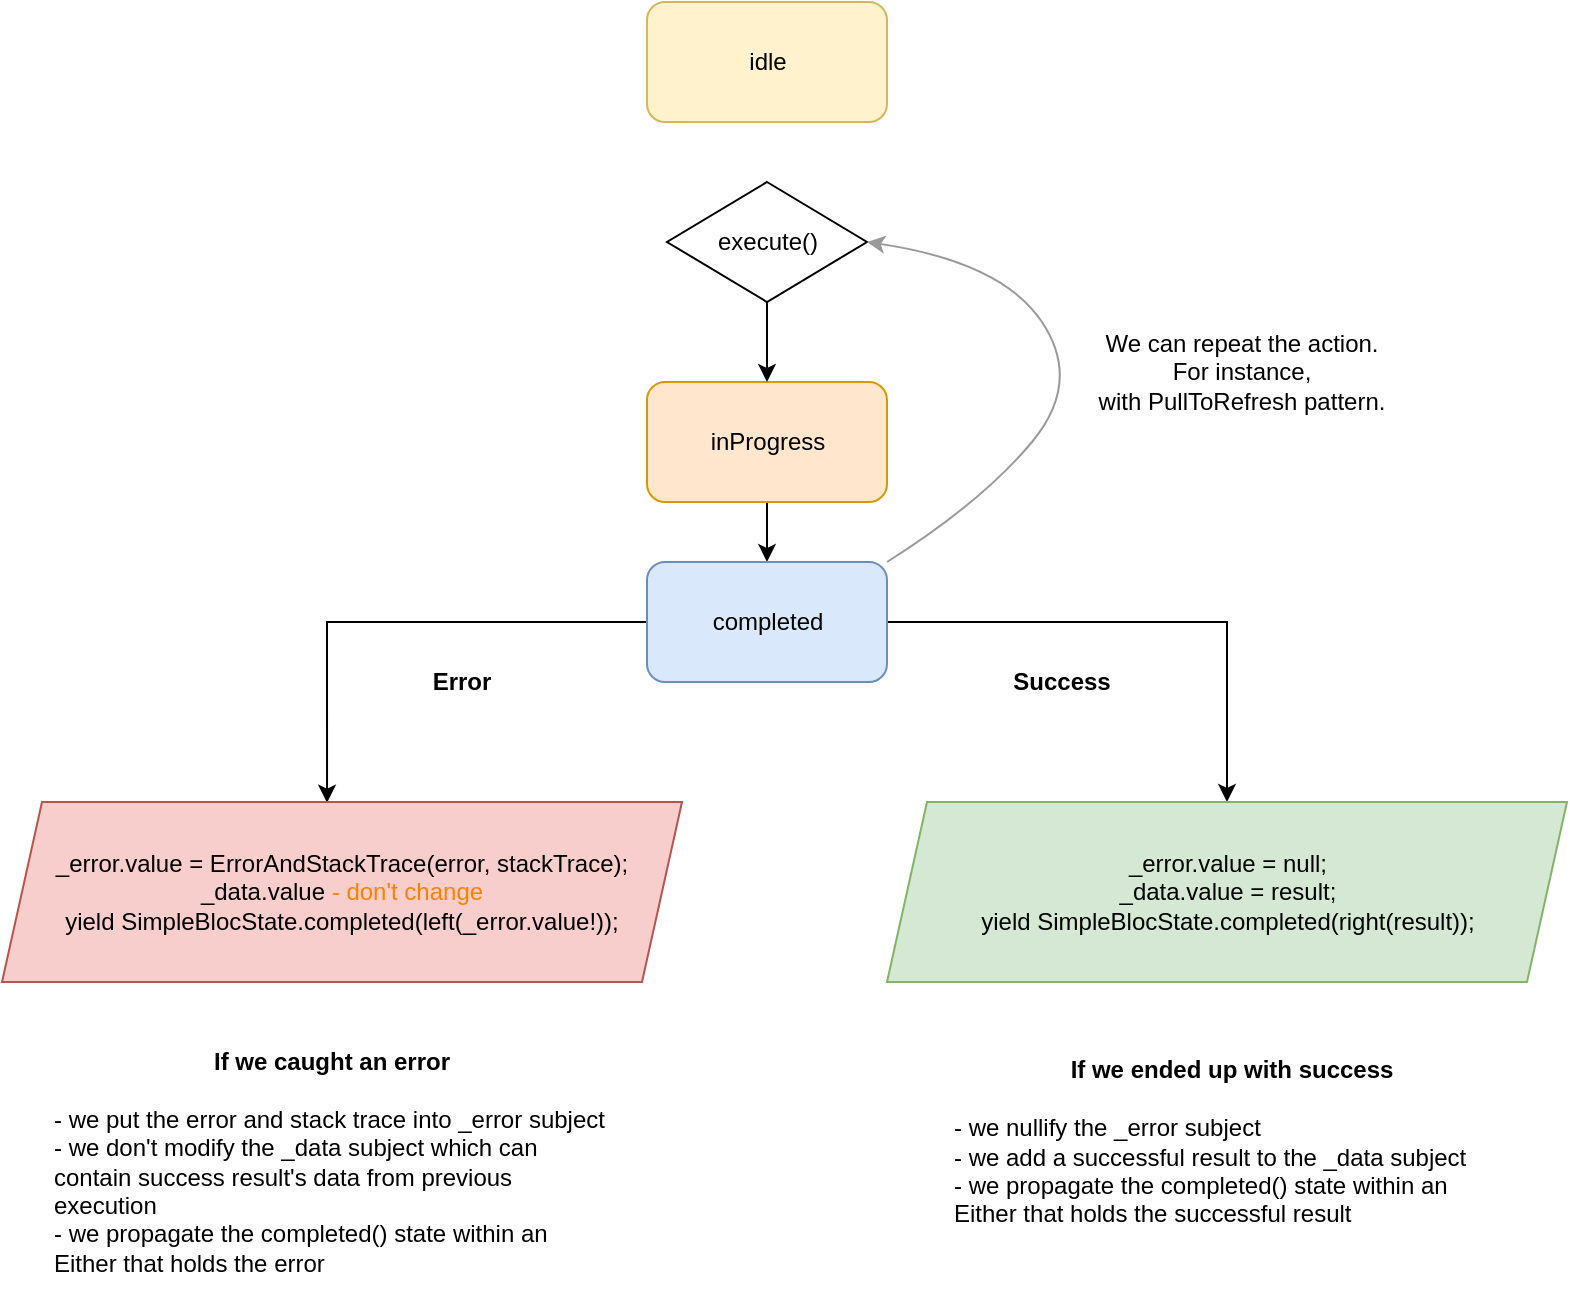 <mxfile version="15.0.3" type="github"><diagram id="KfzQnC014kLWOkEDgojK" name="Page-1"><mxGraphModel dx="744" dy="389" grid="1" gridSize="10" guides="1" tooltips="1" connect="1" arrows="1" fold="1" page="1" pageScale="1" pageWidth="850" pageHeight="1100" math="0" shadow="0"><root><mxCell id="0"/><mxCell id="1" parent="0"/><mxCell id="H1Q-TVIkOIE-SyBixJfC-4" value="idle" style="rounded=1;whiteSpace=wrap;html=1;fillColor=#fff2cc;strokeColor=#d6b656;" vertex="1" parent="1"><mxGeometry x="362.5" y="10" width="120" height="60" as="geometry"/></mxCell><mxCell id="H1Q-TVIkOIE-SyBixJfC-14" style="edgeStyle=orthogonalEdgeStyle;rounded=0;orthogonalLoop=1;jettySize=auto;html=1;exitX=0.5;exitY=1;exitDx=0;exitDy=0;entryX=0.5;entryY=0;entryDx=0;entryDy=0;" edge="1" parent="1" source="H1Q-TVIkOIE-SyBixJfC-5" target="H1Q-TVIkOIE-SyBixJfC-6"><mxGeometry relative="1" as="geometry"/></mxCell><mxCell id="H1Q-TVIkOIE-SyBixJfC-5" value="inProgress" style="rounded=1;whiteSpace=wrap;html=1;fillColor=#ffe6cc;strokeColor=#d79b00;" vertex="1" parent="1"><mxGeometry x="362.5" y="200" width="120" height="60" as="geometry"/></mxCell><mxCell id="H1Q-TVIkOIE-SyBixJfC-12" style="edgeStyle=orthogonalEdgeStyle;rounded=0;orthogonalLoop=1;jettySize=auto;html=1;exitX=1;exitY=0.5;exitDx=0;exitDy=0;entryX=0.5;entryY=0;entryDx=0;entryDy=0;" edge="1" parent="1" source="H1Q-TVIkOIE-SyBixJfC-6" target="H1Q-TVIkOIE-SyBixJfC-17"><mxGeometry relative="1" as="geometry"><mxPoint x="597.5" y="380" as="targetPoint"/></mxGeometry></mxCell><mxCell id="H1Q-TVIkOIE-SyBixJfC-13" style="edgeStyle=orthogonalEdgeStyle;rounded=0;orthogonalLoop=1;jettySize=auto;html=1;exitX=0;exitY=0.5;exitDx=0;exitDy=0;entryX=0.478;entryY=0.004;entryDx=0;entryDy=0;entryPerimeter=0;" edge="1" parent="1" source="H1Q-TVIkOIE-SyBixJfC-6" target="H1Q-TVIkOIE-SyBixJfC-16"><mxGeometry relative="1" as="geometry"><mxPoint x="242.5" y="380" as="targetPoint"/></mxGeometry></mxCell><mxCell id="H1Q-TVIkOIE-SyBixJfC-6" value="completed" style="rounded=1;whiteSpace=wrap;html=1;fillColor=#dae8fc;strokeColor=#6c8ebf;" vertex="1" parent="1"><mxGeometry x="362.5" y="290" width="120" height="60" as="geometry"/></mxCell><mxCell id="H1Q-TVIkOIE-SyBixJfC-15" value="" style="edgeStyle=orthogonalEdgeStyle;rounded=0;orthogonalLoop=1;jettySize=auto;html=1;" edge="1" parent="1" source="H1Q-TVIkOIE-SyBixJfC-9" target="H1Q-TVIkOIE-SyBixJfC-5"><mxGeometry relative="1" as="geometry"/></mxCell><mxCell id="H1Q-TVIkOIE-SyBixJfC-9" value="execute()" style="rhombus;whiteSpace=wrap;html=1;" vertex="1" parent="1"><mxGeometry x="372.5" y="100" width="100" height="60" as="geometry"/></mxCell><mxCell id="H1Q-TVIkOIE-SyBixJfC-16" value="&lt;div&gt;_error.value = ErrorAndStackTrace(error, stackTrace);&lt;br&gt;_data.value&lt;font color=&quot;#009900&quot;&gt;&amp;nbsp;&lt;/font&gt;&lt;font color=&quot;#ff8000&quot;&gt;- don't change&lt;/font&gt;&lt;/div&gt;&lt;div&gt;yield SimpleBlocState.completed(left(_error.value!));&lt;/div&gt;" style="shape=parallelogram;perimeter=parallelogramPerimeter;whiteSpace=wrap;html=1;fixedSize=1;fillColor=#f8cecc;strokeColor=#b85450;" vertex="1" parent="1"><mxGeometry x="40" y="410" width="340" height="90" as="geometry"/></mxCell><mxCell id="H1Q-TVIkOIE-SyBixJfC-17" value="&lt;div&gt;_error.value = null;&lt;br&gt;&lt;/div&gt;&lt;div&gt;_data.value = result;&lt;/div&gt;&lt;div&gt;yield SimpleBlocState.completed(right(result));&lt;/div&gt;" style="shape=parallelogram;perimeter=parallelogramPerimeter;whiteSpace=wrap;html=1;fixedSize=1;fillColor=#d5e8d4;strokeColor=#82b366;" vertex="1" parent="1"><mxGeometry x="482.5" y="410" width="340" height="90" as="geometry"/></mxCell><mxCell id="H1Q-TVIkOIE-SyBixJfC-31" value="&lt;b&gt;Error&lt;/b&gt;" style="text;html=1;strokeColor=none;fillColor=none;align=center;verticalAlign=middle;whiteSpace=wrap;rounded=0;" vertex="1" parent="1"><mxGeometry x="250" y="340" width="40" height="20" as="geometry"/></mxCell><mxCell id="H1Q-TVIkOIE-SyBixJfC-32" value="&lt;b&gt;Success&lt;/b&gt;" style="text;html=1;strokeColor=none;fillColor=none;align=center;verticalAlign=middle;whiteSpace=wrap;rounded=0;" vertex="1" parent="1"><mxGeometry x="550" y="340" width="40" height="20" as="geometry"/></mxCell><mxCell id="H1Q-TVIkOIE-SyBixJfC-35" value="" style="curved=1;endArrow=classic;html=1;entryX=1;entryY=0.5;entryDx=0;entryDy=0;exitX=1;exitY=0;exitDx=0;exitDy=0;strokeColor=#999999;" edge="1" parent="1" source="H1Q-TVIkOIE-SyBixJfC-6" target="H1Q-TVIkOIE-SyBixJfC-9"><mxGeometry width="50" height="50" relative="1" as="geometry"><mxPoint x="423" y="350" as="sourcePoint"/><mxPoint x="600" y="140" as="targetPoint"/><Array as="points"><mxPoint x="530" y="260"/><mxPoint x="580" y="200"/><mxPoint x="540" y="140"/></Array></mxGeometry></mxCell><mxCell id="H1Q-TVIkOIE-SyBixJfC-36" value="We can repeat the action.&lt;br&gt;For instance, with&amp;nbsp;PullToRefresh pattern." style="text;html=1;strokeColor=none;fillColor=none;align=center;verticalAlign=middle;whiteSpace=wrap;rounded=0;" vertex="1" parent="1"><mxGeometry x="580" y="170" width="160" height="50" as="geometry"/></mxCell><mxCell id="H1Q-TVIkOIE-SyBixJfC-37" value="&lt;div style=&quot;text-align: center&quot;&gt;&lt;span&gt;&lt;b&gt;If we caught an error&lt;/b&gt;&lt;/span&gt;&lt;/div&gt;&lt;br&gt;- we put the error and stack trace into _error subject&lt;br&gt;- we don't modify the _data subject which can contain success result's data from previous execution&lt;br&gt;- we propagate the completed() state within an Either that holds the error" style="text;html=1;strokeColor=none;fillColor=none;align=left;verticalAlign=middle;whiteSpace=wrap;rounded=0;" vertex="1" parent="1"><mxGeometry x="64" y="520" width="280" height="140" as="geometry"/></mxCell><mxCell id="H1Q-TVIkOIE-SyBixJfC-39" value="&lt;div style=&quot;text-align: center&quot;&gt;&lt;span&gt;&lt;b&gt;If we ended up with success&lt;/b&gt;&lt;/span&gt;&lt;/div&gt;&lt;br&gt;- we nullify the _error subject&lt;br&gt;- we add a successful result to the _data subject&lt;br&gt;- we propagate the completed() state within an Either that holds the successful result" style="text;html=1;strokeColor=none;fillColor=none;align=left;verticalAlign=middle;whiteSpace=wrap;rounded=0;" vertex="1" parent="1"><mxGeometry x="514" y="510" width="280" height="140" as="geometry"/></mxCell></root></mxGraphModel></diagram></mxfile>
